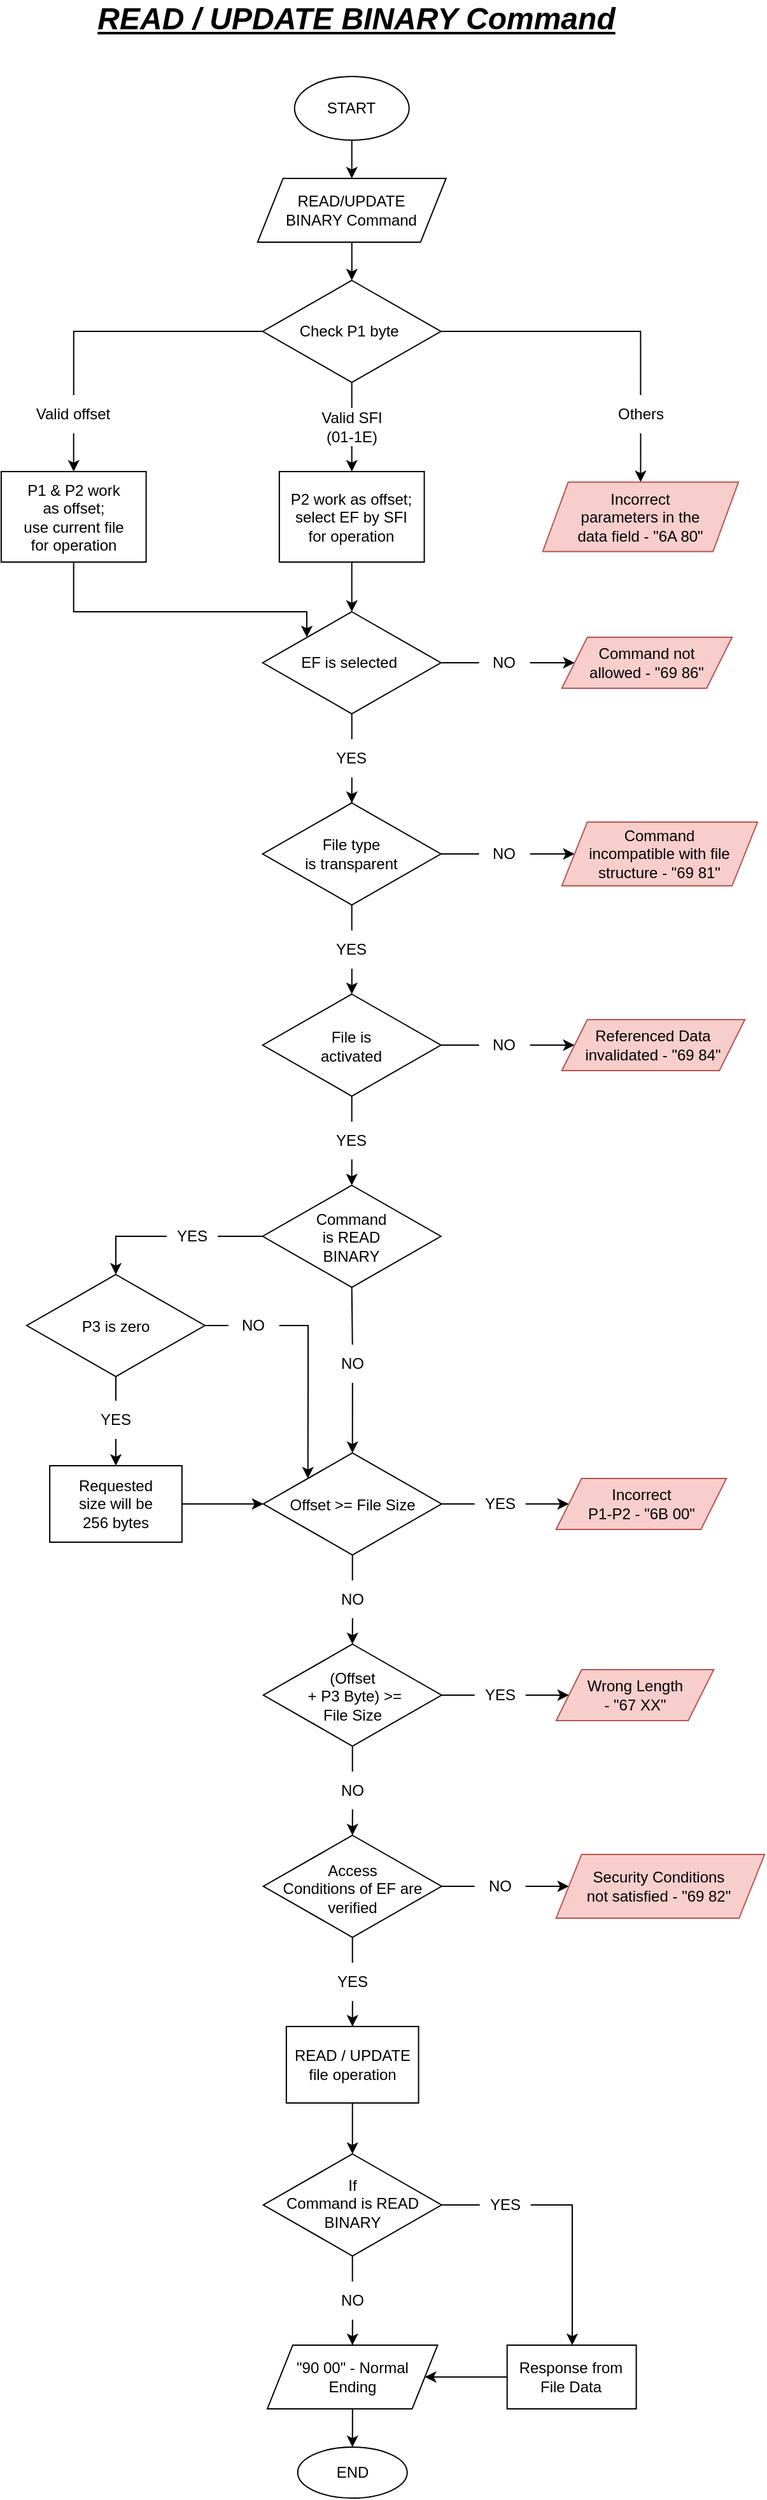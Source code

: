 <mxfile version="19.0.3" type="device"><diagram id="EamSicgLrbGo8cNZDnwo" name="Page-1"><mxGraphModel dx="1085" dy="691" grid="1" gridSize="10" guides="1" tooltips="1" connect="1" arrows="1" fold="1" page="1" pageScale="1" pageWidth="827" pageHeight="1169" math="0" shadow="0"><root><mxCell id="0"/><mxCell id="1" parent="0"/><mxCell id="-bHQG1ph7QMdeu_aV0ud-7" style="edgeStyle=orthogonalEdgeStyle;rounded=0;orthogonalLoop=1;jettySize=auto;html=1;entryX=0.5;entryY=0;entryDx=0;entryDy=0;exitX=0.5;exitY=1;exitDx=0;exitDy=0;" parent="1" source="-bHQG1ph7QMdeu_aV0ud-1" target="-bHQG1ph7QMdeu_aV0ud-2" edge="1"><mxGeometry relative="1" as="geometry"><Array as="points"><mxPoint x="405" y="150"/><mxPoint x="405" y="180"/></Array></mxGeometry></mxCell><mxCell id="-bHQG1ph7QMdeu_aV0ud-1" value="START" style="ellipse;whiteSpace=wrap;html=1;" parent="1" vertex="1"><mxGeometry x="360.36" y="100" width="90" height="50" as="geometry"/></mxCell><mxCell id="-bHQG1ph7QMdeu_aV0ud-8" style="edgeStyle=orthogonalEdgeStyle;rounded=0;orthogonalLoop=1;jettySize=auto;html=1;entryX=0.5;entryY=0;entryDx=0;entryDy=0;exitX=0.5;exitY=1;exitDx=0;exitDy=0;" parent="1" source="-bHQG1ph7QMdeu_aV0ud-2" target="-bHQG1ph7QMdeu_aV0ud-3" edge="1"><mxGeometry relative="1" as="geometry"><Array as="points"><mxPoint x="405" y="250"/><mxPoint x="405" y="250"/></Array></mxGeometry></mxCell><mxCell id="-bHQG1ph7QMdeu_aV0ud-2" value="READ/UPDATE&lt;br&gt;BINARY Command" style="shape=parallelogram;perimeter=parallelogramPerimeter;whiteSpace=wrap;html=1;fixedSize=1;" parent="1" vertex="1"><mxGeometry x="331.36" y="180" width="148" height="50" as="geometry"/></mxCell><mxCell id="-bHQG1ph7QMdeu_aV0ud-10" style="edgeStyle=orthogonalEdgeStyle;rounded=0;orthogonalLoop=1;jettySize=auto;html=1;entryX=0.5;entryY=0;entryDx=0;entryDy=0;startArrow=none;" parent="1" source="-bHQG1ph7QMdeu_aV0ud-6" target="-bHQG1ph7QMdeu_aV0ud-4" edge="1"><mxGeometry relative="1" as="geometry"/></mxCell><mxCell id="-bHQG1ph7QMdeu_aV0ud-11" style="edgeStyle=orthogonalEdgeStyle;rounded=0;orthogonalLoop=1;jettySize=auto;html=1;exitX=0.5;exitY=1;exitDx=0;exitDy=0;entryX=0.5;entryY=0;entryDx=0;entryDy=0;startArrow=none;" parent="1" source="-bHQG1ph7QMdeu_aV0ud-13" target="-bHQG1ph7QMdeu_aV0ud-9" edge="1"><mxGeometry relative="1" as="geometry"><Array as="points"/></mxGeometry></mxCell><mxCell id="-bHQG1ph7QMdeu_aV0ud-15" style="edgeStyle=orthogonalEdgeStyle;rounded=0;orthogonalLoop=1;jettySize=auto;html=1;entryX=0.5;entryY=0;entryDx=0;entryDy=0;startArrow=none;" parent="1" source="-bHQG1ph7QMdeu_aV0ud-16" target="-bHQG1ph7QMdeu_aV0ud-5" edge="1"><mxGeometry relative="1" as="geometry"/></mxCell><mxCell id="-bHQG1ph7QMdeu_aV0ud-3" value="Check P1 byte&amp;nbsp;" style="rhombus;whiteSpace=wrap;html=1;spacingBottom=0;" parent="1" vertex="1"><mxGeometry x="335.36" y="260" width="140" height="80" as="geometry"/></mxCell><mxCell id="-bHQG1ph7QMdeu_aV0ud-27" style="edgeStyle=orthogonalEdgeStyle;rounded=0;orthogonalLoop=1;jettySize=auto;html=1;entryX=0;entryY=0;entryDx=0;entryDy=0;" parent="1" source="-bHQG1ph7QMdeu_aV0ud-4" target="-bHQG1ph7QMdeu_aV0ud-19" edge="1"><mxGeometry relative="1" as="geometry"><Array as="points"><mxPoint x="187" y="520"/><mxPoint x="370" y="520"/><mxPoint x="370" y="540"/></Array></mxGeometry></mxCell><mxCell id="-bHQG1ph7QMdeu_aV0ud-4" value="P1 &amp;amp; P2 work&lt;br&gt;as offset;&lt;br&gt;use current file&lt;br&gt;for operation" style="rectangle;whiteSpace=wrap;html=1;spacingBottom=0;" parent="1" vertex="1"><mxGeometry x="129.94" y="410" width="113.86" height="71" as="geometry"/></mxCell><mxCell id="-bHQG1ph7QMdeu_aV0ud-5" value="Incorrect&lt;br&gt;parameters in the&lt;br&gt;data field&lt;span style=&quot;text-align: left;&quot;&gt;&amp;nbsp;-&amp;nbsp;&lt;/span&gt;&lt;span style=&quot;text-align: left;&quot;&gt;&quot;6A 80&quot;&lt;/span&gt;&lt;span style=&quot;text-align: left;&quot;&gt;&lt;br&gt;&lt;/span&gt;" style="shape=parallelogram;perimeter=parallelogramPerimeter;whiteSpace=wrap;html=1;fixedSize=1;spacing=7;fontFamily=Helvetica;fontSize=12;labelBackgroundColor=none;align=center;spacingLeft=0;fillColor=#f8cecc;strokeColor=#b85450;" parent="1" vertex="1"><mxGeometry x="555.34" y="418.25" width="153.75" height="54.5" as="geometry"/></mxCell><mxCell id="-bHQG1ph7QMdeu_aV0ud-26" style="edgeStyle=orthogonalEdgeStyle;rounded=0;orthogonalLoop=1;jettySize=auto;html=1;entryX=0.5;entryY=0;entryDx=0;entryDy=0;" parent="1" source="-bHQG1ph7QMdeu_aV0ud-9" target="-bHQG1ph7QMdeu_aV0ud-19" edge="1"><mxGeometry relative="1" as="geometry"/></mxCell><mxCell id="-bHQG1ph7QMdeu_aV0ud-9" value="P2 work as offset;&lt;br&gt;select EF by SFI&lt;br&gt;for operation" style="rectangle;whiteSpace=wrap;html=1;spacingBottom=0;" parent="1" vertex="1"><mxGeometry x="348.42" y="410" width="113.86" height="71" as="geometry"/></mxCell><mxCell id="-bHQG1ph7QMdeu_aV0ud-6" value="Valid offset" style="text;html=1;strokeColor=none;fillColor=none;align=center;verticalAlign=middle;whiteSpace=wrap;rounded=0;" parent="1" vertex="1"><mxGeometry x="155.34" y="350" width="63.07" height="30" as="geometry"/></mxCell><mxCell id="-bHQG1ph7QMdeu_aV0ud-12" value="" style="edgeStyle=orthogonalEdgeStyle;rounded=0;orthogonalLoop=1;jettySize=auto;html=1;entryX=0.5;entryY=0;entryDx=0;entryDy=0;endArrow=none;" parent="1" source="-bHQG1ph7QMdeu_aV0ud-3" target="-bHQG1ph7QMdeu_aV0ud-6" edge="1"><mxGeometry relative="1" as="geometry"><mxPoint x="339.4" y="310.034" as="sourcePoint"/><mxPoint x="222.27" y="420" as="targetPoint"/></mxGeometry></mxCell><mxCell id="-bHQG1ph7QMdeu_aV0ud-13" value="Valid SFI&lt;br&gt;(01-1E)" style="text;html=1;strokeColor=none;fillColor=none;align=center;verticalAlign=middle;whiteSpace=wrap;rounded=0;" parent="1" vertex="1"><mxGeometry x="373.82" y="360" width="63.07" height="30" as="geometry"/></mxCell><mxCell id="-bHQG1ph7QMdeu_aV0ud-14" value="" style="edgeStyle=orthogonalEdgeStyle;rounded=0;orthogonalLoop=1;jettySize=auto;html=1;exitX=0.5;exitY=1;exitDx=0;exitDy=0;entryX=0.5;entryY=0;entryDx=0;entryDy=0;endArrow=none;" parent="1" source="-bHQG1ph7QMdeu_aV0ud-3" target="-bHQG1ph7QMdeu_aV0ud-13" edge="1"><mxGeometry relative="1" as="geometry"><mxPoint x="409.34" y="350" as="sourcePoint"/><mxPoint x="409.27" y="420" as="targetPoint"/><Array as="points"/></mxGeometry></mxCell><mxCell id="-bHQG1ph7QMdeu_aV0ud-16" value="Others" style="text;html=1;strokeColor=none;fillColor=none;align=center;verticalAlign=middle;whiteSpace=wrap;rounded=0;" parent="1" vertex="1"><mxGeometry x="600.68" y="350" width="63.07" height="30" as="geometry"/></mxCell><mxCell id="-bHQG1ph7QMdeu_aV0ud-17" value="" style="edgeStyle=orthogonalEdgeStyle;rounded=0;orthogonalLoop=1;jettySize=auto;html=1;entryX=0.5;entryY=0;entryDx=0;entryDy=0;endArrow=none;" parent="1" source="-bHQG1ph7QMdeu_aV0ud-3" target="-bHQG1ph7QMdeu_aV0ud-16" edge="1"><mxGeometry relative="1" as="geometry"><mxPoint x="479.34" y="310" as="sourcePoint"/><mxPoint x="602.215" y="435.5" as="targetPoint"/></mxGeometry></mxCell><mxCell id="-bHQG1ph7QMdeu_aV0ud-18" style="edgeStyle=orthogonalEdgeStyle;rounded=0;orthogonalLoop=1;jettySize=auto;html=1;startArrow=none;exitX=1;exitY=0.5;exitDx=0;exitDy=0;entryX=0;entryY=0.5;entryDx=0;entryDy=0;" parent="1" source="-bHQG1ph7QMdeu_aV0ud-24" target="-bHQG1ph7QMdeu_aV0ud-20" edge="1"><mxGeometry relative="1" as="geometry"><Array as="points"/><mxPoint x="565.34" y="560" as="targetPoint"/></mxGeometry></mxCell><mxCell id="-bHQG1ph7QMdeu_aV0ud-19" value="EF is selected&amp;nbsp;" style="rhombus;whiteSpace=wrap;html=1;spacingBottom=0;" parent="1" vertex="1"><mxGeometry x="335.35" y="520" width="140" height="80" as="geometry"/></mxCell><mxCell id="-bHQG1ph7QMdeu_aV0ud-20" value="&lt;span style=&quot;text-align: left;&quot;&gt;Command not&lt;br&gt;allowed -&amp;nbsp;&lt;/span&gt;&lt;span style=&quot;text-align: left;&quot;&gt;&quot;69 86&quot;&lt;/span&gt;&lt;span style=&quot;text-align: left;&quot;&gt;&lt;br&gt;&lt;/span&gt;" style="shape=parallelogram;perimeter=parallelogramPerimeter;whiteSpace=wrap;html=1;fixedSize=1;spacing=7;fontFamily=Helvetica;fontSize=12;labelBackgroundColor=none;align=center;spacingLeft=0;fillColor=#f8cecc;strokeColor=#b85450;" parent="1" vertex="1"><mxGeometry x="570.34" y="540" width="133.75" height="40" as="geometry"/></mxCell><mxCell id="-bHQG1ph7QMdeu_aV0ud-21" style="edgeStyle=orthogonalEdgeStyle;rounded=0;orthogonalLoop=1;jettySize=auto;html=1;entryX=0.5;entryY=0;entryDx=0;entryDy=0;" parent="1" source="-bHQG1ph7QMdeu_aV0ud-22" target="-bHQG1ph7QMdeu_aV0ud-28" edge="1"><mxGeometry relative="1" as="geometry"><mxPoint x="409.34" y="670" as="targetPoint"/></mxGeometry></mxCell><mxCell id="-bHQG1ph7QMdeu_aV0ud-22" value="YES" style="text;html=1;strokeColor=none;fillColor=none;align=center;verticalAlign=middle;whiteSpace=wrap;rounded=0;" parent="1" vertex="1"><mxGeometry x="385.35" y="620" width="40" height="30" as="geometry"/></mxCell><mxCell id="-bHQG1ph7QMdeu_aV0ud-23" value="" style="edgeStyle=orthogonalEdgeStyle;rounded=0;orthogonalLoop=1;jettySize=auto;html=1;entryX=0.5;entryY=0;entryDx=0;entryDy=0;endArrow=none;exitX=0.5;exitY=1;exitDx=0;exitDy=0;" parent="1" source="-bHQG1ph7QMdeu_aV0ud-19" target="-bHQG1ph7QMdeu_aV0ud-22" edge="1"><mxGeometry relative="1" as="geometry"><mxPoint x="409.34" y="600.0" as="sourcePoint"/><mxPoint x="409.34" y="690" as="targetPoint"/><Array as="points"><mxPoint x="405" y="610"/><mxPoint x="405" y="610"/></Array></mxGeometry></mxCell><mxCell id="-bHQG1ph7QMdeu_aV0ud-24" value="NO" style="text;html=1;strokeColor=none;fillColor=none;align=center;verticalAlign=middle;whiteSpace=wrap;rounded=0;" parent="1" vertex="1"><mxGeometry x="505.34" y="545" width="40" height="30" as="geometry"/></mxCell><mxCell id="-bHQG1ph7QMdeu_aV0ud-25" value="" style="edgeStyle=orthogonalEdgeStyle;rounded=0;orthogonalLoop=1;jettySize=auto;html=1;entryX=0;entryY=0.5;entryDx=0;entryDy=0;endArrow=none;exitX=1;exitY=0.5;exitDx=0;exitDy=0;" parent="1" source="-bHQG1ph7QMdeu_aV0ud-19" target="-bHQG1ph7QMdeu_aV0ud-24" edge="1"><mxGeometry relative="1" as="geometry"><mxPoint x="339.34" y="560.0" as="sourcePoint"/><mxPoint x="233.17" y="560.0" as="targetPoint"/><Array as="points"/></mxGeometry></mxCell><mxCell id="-bHQG1ph7QMdeu_aV0ud-28" value="File type&lt;br&gt;is transparent" style="rhombus;whiteSpace=wrap;html=1;spacingBottom=0;" parent="1" vertex="1"><mxGeometry x="335.35" y="670" width="140" height="80" as="geometry"/></mxCell><mxCell id="-bHQG1ph7QMdeu_aV0ud-29" style="edgeStyle=orthogonalEdgeStyle;rounded=0;orthogonalLoop=1;jettySize=auto;html=1;entryX=0;entryY=0.5;entryDx=0;entryDy=0;startArrow=none;exitX=1;exitY=0.5;exitDx=0;exitDy=0;" parent="1" source="-bHQG1ph7QMdeu_aV0ud-31" target="-bHQG1ph7QMdeu_aV0ud-30" edge="1"><mxGeometry relative="1" as="geometry"><Array as="points"><mxPoint x="565.34" y="710"/><mxPoint x="565.34" y="710"/></Array></mxGeometry></mxCell><mxCell id="-bHQG1ph7QMdeu_aV0ud-30" value="&lt;span style=&quot;text-align: left;&quot;&gt;Command&lt;br&gt;incompatible with file structure - &quot;69 81&quot;&lt;br&gt;&lt;/span&gt;" style="shape=parallelogram;perimeter=parallelogramPerimeter;whiteSpace=wrap;html=1;fixedSize=1;spacing=7;fontFamily=Helvetica;fontSize=12;labelBackgroundColor=none;align=center;spacingLeft=0;fillColor=#f8cecc;strokeColor=#b85450;" parent="1" vertex="1"><mxGeometry x="570.34" y="685" width="153.75" height="50" as="geometry"/></mxCell><mxCell id="-bHQG1ph7QMdeu_aV0ud-31" value="NO" style="text;html=1;strokeColor=none;fillColor=none;align=center;verticalAlign=middle;whiteSpace=wrap;rounded=0;" parent="1" vertex="1"><mxGeometry x="505.34" y="695" width="40" height="30" as="geometry"/></mxCell><mxCell id="-bHQG1ph7QMdeu_aV0ud-32" value="" style="edgeStyle=orthogonalEdgeStyle;rounded=0;orthogonalLoop=1;jettySize=auto;html=1;entryX=0;entryY=0.5;entryDx=0;entryDy=0;endArrow=none;exitX=1;exitY=0.5;exitDx=0;exitDy=0;" parent="1" source="-bHQG1ph7QMdeu_aV0ud-28" target="-bHQG1ph7QMdeu_aV0ud-31" edge="1"><mxGeometry relative="1" as="geometry"><mxPoint x="336.34" y="710" as="sourcePoint"/><mxPoint x="230.17" y="710.0" as="targetPoint"/><Array as="points"/></mxGeometry></mxCell><mxCell id="-bHQG1ph7QMdeu_aV0ud-33" style="edgeStyle=orthogonalEdgeStyle;rounded=0;orthogonalLoop=1;jettySize=auto;html=1;entryX=0.5;entryY=0;entryDx=0;entryDy=0;startArrow=none;" parent="1" source="-bHQG1ph7QMdeu_aV0ud-34" target="-bHQG1ph7QMdeu_aV0ud-36" edge="1"><mxGeometry relative="1" as="geometry"><mxPoint x="409.34" y="820" as="targetPoint"/><Array as="points"><mxPoint x="405" y="810"/><mxPoint x="405" y="810"/></Array></mxGeometry></mxCell><mxCell id="-bHQG1ph7QMdeu_aV0ud-34" value="YES" style="text;html=1;strokeColor=none;fillColor=none;align=center;verticalAlign=middle;whiteSpace=wrap;rounded=0;" parent="1" vertex="1"><mxGeometry x="385.35" y="770" width="40" height="30" as="geometry"/></mxCell><mxCell id="-bHQG1ph7QMdeu_aV0ud-35" value="" style="edgeStyle=orthogonalEdgeStyle;rounded=0;orthogonalLoop=1;jettySize=auto;html=1;entryX=0.5;entryY=0;entryDx=0;entryDy=0;endArrow=none;exitX=0.5;exitY=1;exitDx=0;exitDy=0;" parent="1" source="-bHQG1ph7QMdeu_aV0ud-28" target="-bHQG1ph7QMdeu_aV0ud-34" edge="1"><mxGeometry relative="1" as="geometry"><mxPoint x="409.34" y="830.0" as="targetPoint"/><mxPoint x="409.34" y="750" as="sourcePoint"/></mxGeometry></mxCell><mxCell id="-bHQG1ph7QMdeu_aV0ud-36" value="File is&lt;br&gt;activated" style="rhombus;whiteSpace=wrap;html=1;spacingBottom=-1;" parent="1" vertex="1"><mxGeometry x="335.35" y="820" width="140" height="80" as="geometry"/></mxCell><mxCell id="-bHQG1ph7QMdeu_aV0ud-37" style="edgeStyle=orthogonalEdgeStyle;rounded=0;orthogonalLoop=1;jettySize=auto;html=1;entryX=0;entryY=0.5;entryDx=0;entryDy=0;startArrow=none;exitX=1;exitY=0.5;exitDx=0;exitDy=0;" parent="1" source="-bHQG1ph7QMdeu_aV0ud-39" target="-bHQG1ph7QMdeu_aV0ud-38" edge="1"><mxGeometry relative="1" as="geometry"><Array as="points"><mxPoint x="565.34" y="860"/><mxPoint x="565.34" y="860"/></Array></mxGeometry></mxCell><mxCell id="-bHQG1ph7QMdeu_aV0ud-38" value="&lt;span style=&quot;text-align: left;&quot;&gt;Referenced Data invalidated - &quot;69 84&quot;&lt;br&gt;&lt;/span&gt;" style="shape=parallelogram;perimeter=parallelogramPerimeter;whiteSpace=wrap;html=1;fixedSize=1;spacing=7;fontFamily=Helvetica;fontSize=12;labelBackgroundColor=none;align=center;spacingLeft=0;fillColor=#f8cecc;strokeColor=#b85450;" parent="1" vertex="1"><mxGeometry x="570.34" y="840" width="143.75" height="40" as="geometry"/></mxCell><mxCell id="-bHQG1ph7QMdeu_aV0ud-39" value="NO" style="text;html=1;strokeColor=none;fillColor=none;align=center;verticalAlign=middle;whiteSpace=wrap;rounded=0;" parent="1" vertex="1"><mxGeometry x="505.34" y="845" width="40" height="30" as="geometry"/></mxCell><mxCell id="-bHQG1ph7QMdeu_aV0ud-40" value="" style="edgeStyle=orthogonalEdgeStyle;rounded=0;orthogonalLoop=1;jettySize=auto;html=1;entryX=0;entryY=0.5;entryDx=0;entryDy=0;endArrow=none;exitX=1;exitY=0.5;exitDx=0;exitDy=0;" parent="1" source="-bHQG1ph7QMdeu_aV0ud-36" target="-bHQG1ph7QMdeu_aV0ud-39" edge="1"><mxGeometry relative="1" as="geometry"><mxPoint x="325.34" y="920" as="sourcePoint"/><mxPoint x="230.17" y="860.0" as="targetPoint"/><Array as="points"/></mxGeometry></mxCell><mxCell id="-bHQG1ph7QMdeu_aV0ud-41" value="YES" style="text;html=1;strokeColor=none;fillColor=none;align=center;verticalAlign=middle;whiteSpace=wrap;rounded=0;" parent="1" vertex="1"><mxGeometry x="385.34" y="920" width="40" height="30" as="geometry"/></mxCell><mxCell id="-bHQG1ph7QMdeu_aV0ud-42" value="" style="edgeStyle=orthogonalEdgeStyle;rounded=0;orthogonalLoop=1;jettySize=auto;html=1;entryX=0.5;entryY=0;entryDx=0;entryDy=0;endArrow=none;exitX=0.5;exitY=1;exitDx=0;exitDy=0;" parent="1" target="-bHQG1ph7QMdeu_aV0ud-41" edge="1" source="-bHQG1ph7QMdeu_aV0ud-36"><mxGeometry relative="1" as="geometry"><mxPoint x="409.34" y="980.0" as="targetPoint"/><mxPoint x="409.34" y="900" as="sourcePoint"/></mxGeometry></mxCell><mxCell id="-bHQG1ph7QMdeu_aV0ud-43" style="edgeStyle=orthogonalEdgeStyle;rounded=0;orthogonalLoop=1;jettySize=auto;html=1;entryX=0.5;entryY=0;entryDx=0;entryDy=0;startArrow=none;exitX=0.501;exitY=0.989;exitDx=0;exitDy=0;exitPerimeter=0;" parent="1" source="-bHQG1ph7QMdeu_aV0ud-41" target="-bHQG1ph7QMdeu_aV0ud-45" edge="1"><mxGeometry relative="1" as="geometry"><mxPoint x="409.34" y="970" as="targetPoint"/><mxPoint x="409.232" y="950" as="sourcePoint"/><Array as="points"/></mxGeometry></mxCell><mxCell id="4KUPFbPcYG4RQ4HDavIb-6" style="edgeStyle=orthogonalEdgeStyle;rounded=0;orthogonalLoop=1;jettySize=auto;html=1;entryX=0.5;entryY=0;entryDx=0;entryDy=0;startArrow=none;" edge="1" parent="1" source="4KUPFbPcYG4RQ4HDavIb-7" target="-bHQG1ph7QMdeu_aV0ud-57"><mxGeometry relative="1" as="geometry"><Array as="points"><mxPoint x="405" y="1130"/><mxPoint x="406" y="1130"/></Array></mxGeometry></mxCell><mxCell id="4KUPFbPcYG4RQ4HDavIb-10" style="edgeStyle=orthogonalEdgeStyle;rounded=0;orthogonalLoop=1;jettySize=auto;html=1;entryX=0.5;entryY=0;entryDx=0;entryDy=0;startArrow=none;" edge="1" parent="1" source="4KUPFbPcYG4RQ4HDavIb-11" target="4KUPFbPcYG4RQ4HDavIb-9"><mxGeometry relative="1" as="geometry"><Array as="points"><mxPoint x="220" y="1010"/></Array></mxGeometry></mxCell><mxCell id="-bHQG1ph7QMdeu_aV0ud-45" value="Command&lt;br&gt;is READ&lt;br&gt;BINARY" style="rhombus;whiteSpace=wrap;html=1;spacingBottom=-1;" parent="1" vertex="1"><mxGeometry x="335.34" y="970" width="140" height="80" as="geometry"/></mxCell><mxCell id="-bHQG1ph7QMdeu_aV0ud-53" value="&lt;span style=&quot;text-align: left;&quot;&gt;Wrong Length&lt;br&gt;-&amp;nbsp;&lt;/span&gt;&lt;span style=&quot;text-align: left;&quot;&gt;&quot;67 XX&quot;&lt;/span&gt;&lt;span style=&quot;text-align: left;&quot;&gt;&lt;br&gt;&lt;/span&gt;" style="shape=parallelogram;perimeter=parallelogramPerimeter;whiteSpace=wrap;html=1;fixedSize=1;spacing=7;fontFamily=Helvetica;fontSize=12;labelBackgroundColor=none;align=center;spacingLeft=0;fillColor=#f8cecc;strokeColor=#b85450;" parent="1" vertex="1"><mxGeometry x="565.91" y="1350" width="123.75" height="40" as="geometry"/></mxCell><mxCell id="-bHQG1ph7QMdeu_aV0ud-57" value="Offset &amp;gt;= File Size" style="rhombus;whiteSpace=wrap;html=1;spacingBottom=-1;" parent="1" vertex="1"><mxGeometry x="335.86" y="1180" width="140" height="80" as="geometry"/></mxCell><mxCell id="-bHQG1ph7QMdeu_aV0ud-58" style="edgeStyle=orthogonalEdgeStyle;rounded=0;orthogonalLoop=1;jettySize=auto;html=1;entryX=0;entryY=0.5;entryDx=0;entryDy=0;startArrow=none;exitX=1;exitY=0.5;exitDx=0;exitDy=0;" parent="1" source="-bHQG1ph7QMdeu_aV0ud-60" target="-bHQG1ph7QMdeu_aV0ud-68" edge="1"><mxGeometry relative="1" as="geometry"><Array as="points"/><mxPoint x="571.86" y="1220" as="targetPoint"/></mxGeometry></mxCell><mxCell id="-bHQG1ph7QMdeu_aV0ud-60" value="YES" style="text;html=1;strokeColor=none;fillColor=none;align=center;verticalAlign=middle;whiteSpace=wrap;rounded=0;" parent="1" vertex="1"><mxGeometry x="501.86" y="1205" width="40" height="30" as="geometry"/></mxCell><mxCell id="-bHQG1ph7QMdeu_aV0ud-61" value="" style="edgeStyle=orthogonalEdgeStyle;rounded=0;orthogonalLoop=1;jettySize=auto;html=1;entryX=0;entryY=0.5;entryDx=0;entryDy=0;endArrow=none;exitX=1;exitY=0.5;exitDx=0;exitDy=0;" parent="1" source="-bHQG1ph7QMdeu_aV0ud-57" target="-bHQG1ph7QMdeu_aV0ud-60" edge="1"><mxGeometry relative="1" as="geometry"><mxPoint x="321.86" y="1280" as="sourcePoint"/><mxPoint x="226.69" y="1220" as="targetPoint"/><Array as="points"/></mxGeometry></mxCell><mxCell id="-bHQG1ph7QMdeu_aV0ud-62" value="NO" style="text;html=1;strokeColor=none;fillColor=none;align=center;verticalAlign=middle;whiteSpace=wrap;rounded=0;" parent="1" vertex="1"><mxGeometry x="385.86" y="1280" width="40" height="30" as="geometry"/></mxCell><mxCell id="-bHQG1ph7QMdeu_aV0ud-63" value="" style="edgeStyle=orthogonalEdgeStyle;rounded=0;orthogonalLoop=1;jettySize=auto;html=1;entryX=0.5;entryY=0;entryDx=0;entryDy=0;endArrow=none;exitX=0.5;exitY=1;exitDx=0;exitDy=0;" parent="1" target="-bHQG1ph7QMdeu_aV0ud-62" edge="1"><mxGeometry relative="1" as="geometry"><mxPoint x="405.86" y="1340.0" as="targetPoint"/><mxPoint x="405.86" y="1260" as="sourcePoint"/></mxGeometry></mxCell><mxCell id="-bHQG1ph7QMdeu_aV0ud-64" style="edgeStyle=orthogonalEdgeStyle;rounded=0;orthogonalLoop=1;jettySize=auto;html=1;entryX=0.5;entryY=0;entryDx=0;entryDy=0;startArrow=none;exitX=0.501;exitY=0.989;exitDx=0;exitDy=0;exitPerimeter=0;" parent="1" source="-bHQG1ph7QMdeu_aV0ud-62" target="-bHQG1ph7QMdeu_aV0ud-69" edge="1"><mxGeometry relative="1" as="geometry"><mxPoint x="405.86" y="1330" as="targetPoint"/><mxPoint x="405.752" y="1310" as="sourcePoint"/><Array as="points"/></mxGeometry></mxCell><mxCell id="-bHQG1ph7QMdeu_aV0ud-68" value="&lt;span style=&quot;text-align: left;&quot;&gt;Incorrect&lt;br&gt;P1-P2 -&amp;nbsp;&lt;/span&gt;&lt;span style=&quot;text-align: left;&quot;&gt;&quot;6B 00&quot;&lt;/span&gt;&lt;span style=&quot;text-align: left;&quot;&gt;&lt;br&gt;&lt;/span&gt;" style="shape=parallelogram;perimeter=parallelogramPerimeter;whiteSpace=wrap;html=1;fixedSize=1;spacing=7;fontFamily=Helvetica;fontSize=12;labelBackgroundColor=none;align=center;spacingLeft=0;fillColor=#f8cecc;strokeColor=#b85450;" parent="1" vertex="1"><mxGeometry x="565.86" y="1200" width="133.75" height="40" as="geometry"/></mxCell><mxCell id="-bHQG1ph7QMdeu_aV0ud-69" value="(Offset&lt;br&gt;&amp;nbsp;+ P3 Byte) &amp;gt;=&lt;br&gt;File Size" style="rhombus;whiteSpace=wrap;html=1;spacingBottom=-1;" parent="1" vertex="1"><mxGeometry x="335.86" y="1330" width="140" height="80" as="geometry"/></mxCell><mxCell id="-bHQG1ph7QMdeu_aV0ud-70" style="edgeStyle=orthogonalEdgeStyle;rounded=0;orthogonalLoop=1;jettySize=auto;html=1;entryX=0;entryY=0.5;entryDx=0;entryDy=0;startArrow=none;exitX=1;exitY=0.5;exitDx=0;exitDy=0;" parent="1" source="-bHQG1ph7QMdeu_aV0ud-71" target="-bHQG1ph7QMdeu_aV0ud-53" edge="1"><mxGeometry relative="1" as="geometry"><Array as="points"/><mxPoint x="575.86" y="1370" as="targetPoint"/></mxGeometry></mxCell><mxCell id="-bHQG1ph7QMdeu_aV0ud-71" value="YES" style="text;html=1;strokeColor=none;fillColor=none;align=center;verticalAlign=middle;whiteSpace=wrap;rounded=0;" parent="1" vertex="1"><mxGeometry x="501.86" y="1355" width="40" height="30" as="geometry"/></mxCell><mxCell id="-bHQG1ph7QMdeu_aV0ud-72" value="" style="edgeStyle=orthogonalEdgeStyle;rounded=0;orthogonalLoop=1;jettySize=auto;html=1;entryX=0;entryY=0.5;entryDx=0;entryDy=0;endArrow=none;exitX=1;exitY=0.5;exitDx=0;exitDy=0;" parent="1" source="-bHQG1ph7QMdeu_aV0ud-69" target="-bHQG1ph7QMdeu_aV0ud-71" edge="1"><mxGeometry relative="1" as="geometry"><mxPoint x="321.86" y="1430" as="sourcePoint"/><mxPoint x="226.69" y="1370" as="targetPoint"/><Array as="points"/></mxGeometry></mxCell><mxCell id="-bHQG1ph7QMdeu_aV0ud-73" value="NO" style="text;html=1;strokeColor=none;fillColor=none;align=center;verticalAlign=middle;whiteSpace=wrap;rounded=0;" parent="1" vertex="1"><mxGeometry x="385.86" y="1430" width="40" height="30" as="geometry"/></mxCell><mxCell id="-bHQG1ph7QMdeu_aV0ud-74" value="" style="edgeStyle=orthogonalEdgeStyle;rounded=0;orthogonalLoop=1;jettySize=auto;html=1;entryX=0.5;entryY=0;entryDx=0;entryDy=0;endArrow=none;exitX=0.5;exitY=1;exitDx=0;exitDy=0;" parent="1" target="-bHQG1ph7QMdeu_aV0ud-73" edge="1"><mxGeometry relative="1" as="geometry"><mxPoint x="405.86" y="1490.0" as="targetPoint"/><mxPoint x="405.86" y="1410" as="sourcePoint"/></mxGeometry></mxCell><mxCell id="-bHQG1ph7QMdeu_aV0ud-75" style="edgeStyle=orthogonalEdgeStyle;rounded=0;orthogonalLoop=1;jettySize=auto;html=1;entryX=0.5;entryY=0;entryDx=0;entryDy=0;startArrow=none;exitX=0.501;exitY=0.989;exitDx=0;exitDy=0;exitPerimeter=0;" parent="1" source="-bHQG1ph7QMdeu_aV0ud-73" target="-bHQG1ph7QMdeu_aV0ud-77" edge="1"><mxGeometry relative="1" as="geometry"><mxPoint x="405.86" y="1480" as="targetPoint"/><mxPoint x="405.752" y="1460" as="sourcePoint"/><Array as="points"/></mxGeometry></mxCell><mxCell id="-bHQG1ph7QMdeu_aV0ud-77" value="Access&lt;br&gt;Conditions of EF are verified" style="rhombus;whiteSpace=wrap;html=1;spacingBottom=-4;" parent="1" vertex="1"><mxGeometry x="335.86" y="1480" width="140" height="80" as="geometry"/></mxCell><mxCell id="-bHQG1ph7QMdeu_aV0ud-78" style="edgeStyle=orthogonalEdgeStyle;rounded=0;orthogonalLoop=1;jettySize=auto;html=1;startArrow=none;exitX=1;exitY=0.5;exitDx=0;exitDy=0;entryX=0;entryY=0.5;entryDx=0;entryDy=0;" parent="1" source="-bHQG1ph7QMdeu_aV0ud-80" target="-bHQG1ph7QMdeu_aV0ud-79" edge="1"><mxGeometry relative="1" as="geometry"><Array as="points"><mxPoint x="565.86" y="1520"/><mxPoint x="565.86" y="1520"/></Array></mxGeometry></mxCell><mxCell id="-bHQG1ph7QMdeu_aV0ud-79" value="&lt;span style=&quot;text-align: left;&quot;&gt;Security Conditions&lt;br&gt;not satisfied -&amp;nbsp;&lt;/span&gt;&lt;span style=&quot;text-align: left;&quot;&gt;&quot;69 82&quot;&lt;/span&gt;&lt;span style=&quot;text-align: left;&quot;&gt;&lt;br&gt;&lt;/span&gt;" style="shape=parallelogram;perimeter=parallelogramPerimeter;whiteSpace=wrap;html=1;fixedSize=1;spacing=7;fontFamily=Helvetica;fontSize=12;labelBackgroundColor=none;align=center;spacingLeft=0;fillColor=#f8cecc;strokeColor=#b85450;spacingRight=3;" parent="1" vertex="1"><mxGeometry x="565.86" y="1495" width="163.75" height="50" as="geometry"/></mxCell><mxCell id="-bHQG1ph7QMdeu_aV0ud-80" value="NO" style="text;html=1;strokeColor=none;fillColor=none;align=center;verticalAlign=middle;whiteSpace=wrap;rounded=0;" parent="1" vertex="1"><mxGeometry x="501.86" y="1505" width="40" height="30" as="geometry"/></mxCell><mxCell id="-bHQG1ph7QMdeu_aV0ud-81" value="" style="edgeStyle=orthogonalEdgeStyle;rounded=0;orthogonalLoop=1;jettySize=auto;html=1;entryX=0;entryY=0.5;entryDx=0;entryDy=0;endArrow=none;exitX=1;exitY=0.5;exitDx=0;exitDy=0;" parent="1" source="-bHQG1ph7QMdeu_aV0ud-77" target="-bHQG1ph7QMdeu_aV0ud-80" edge="1"><mxGeometry relative="1" as="geometry"><mxPoint x="335.86" y="1520" as="sourcePoint"/><mxPoint x="226.69" y="1520" as="targetPoint"/><Array as="points"/></mxGeometry></mxCell><mxCell id="-bHQG1ph7QMdeu_aV0ud-82" style="edgeStyle=orthogonalEdgeStyle;rounded=0;orthogonalLoop=1;jettySize=auto;html=1;entryX=0.5;entryY=0;entryDx=0;entryDy=0;startArrow=none;" parent="1" source="-bHQG1ph7QMdeu_aV0ud-83" target="-bHQG1ph7QMdeu_aV0ud-85" edge="1"><mxGeometry relative="1" as="geometry"><mxPoint x="405.86" y="1630" as="targetPoint"/></mxGeometry></mxCell><mxCell id="-bHQG1ph7QMdeu_aV0ud-83" value="YES" style="text;html=1;strokeColor=none;fillColor=none;align=center;verticalAlign=middle;whiteSpace=wrap;rounded=0;" parent="1" vertex="1"><mxGeometry x="385.86" y="1580.04" width="40" height="30" as="geometry"/></mxCell><mxCell id="-bHQG1ph7QMdeu_aV0ud-84" value="" style="edgeStyle=orthogonalEdgeStyle;rounded=0;orthogonalLoop=1;jettySize=auto;html=1;entryX=0.5;entryY=0;entryDx=0;entryDy=0;endArrow=none;exitX=0.5;exitY=1;exitDx=0;exitDy=0;" parent="1" source="-bHQG1ph7QMdeu_aV0ud-77" target="-bHQG1ph7QMdeu_aV0ud-83" edge="1"><mxGeometry relative="1" as="geometry"><mxPoint x="405.931" y="1559.997" as="sourcePoint"/><mxPoint x="405.86" y="1640.04" as="targetPoint"/></mxGeometry></mxCell><mxCell id="-bHQG1ph7QMdeu_aV0ud-85" value="READ / UPDATE file operation" style="rectangle;whiteSpace=wrap;html=1;spacingBottom=0;" parent="1" vertex="1"><mxGeometry x="353.93" y="1630" width="103.86" height="60" as="geometry"/></mxCell><mxCell id="-bHQG1ph7QMdeu_aV0ud-86" style="edgeStyle=orthogonalEdgeStyle;rounded=0;orthogonalLoop=1;jettySize=auto;html=1;entryX=0.5;entryY=0;entryDx=0;entryDy=0;startArrow=none;" parent="1" source="-bHQG1ph7QMdeu_aV0ud-91" target="-bHQG1ph7QMdeu_aV0ud-89" edge="1"><mxGeometry relative="1" as="geometry"><Array as="points"><mxPoint x="578.52" y="1770"/><mxPoint x="578.52" y="1880"/></Array></mxGeometry></mxCell><mxCell id="-bHQG1ph7QMdeu_aV0ud-87" style="edgeStyle=orthogonalEdgeStyle;rounded=0;orthogonalLoop=1;jettySize=auto;html=1;entryX=0.5;entryY=0;entryDx=0;entryDy=0;exitX=0.5;exitY=1;exitDx=0;exitDy=0;" parent="1" source="-bHQG1ph7QMdeu_aV0ud-85" target="-bHQG1ph7QMdeu_aV0ud-90" edge="1"><mxGeometry relative="1" as="geometry"><mxPoint x="405.96" y="1690" as="sourcePoint"/></mxGeometry></mxCell><mxCell id="4KUPFbPcYG4RQ4HDavIb-5" style="edgeStyle=orthogonalEdgeStyle;rounded=0;orthogonalLoop=1;jettySize=auto;html=1;entryX=1;entryY=0.5;entryDx=0;entryDy=0;" edge="1" parent="1" source="-bHQG1ph7QMdeu_aV0ud-89" target="-bHQG1ph7QMdeu_aV0ud-94"><mxGeometry relative="1" as="geometry"/></mxCell><mxCell id="-bHQG1ph7QMdeu_aV0ud-89" value="Response from File Data" style="rectangle;whiteSpace=wrap;html=1;spacingBottom=0;" parent="1" vertex="1"><mxGeometry x="527.37" y="1880" width="101.43" height="50" as="geometry"/></mxCell><mxCell id="-bHQG1ph7QMdeu_aV0ud-90" value="If&lt;br&gt;Command is READ&lt;br&gt;BINARY" style="rhombus;whiteSpace=wrap;html=1;spacingBottom=3;" parent="1" vertex="1"><mxGeometry x="335.86" y="1730" width="140" height="80" as="geometry"/></mxCell><mxCell id="-bHQG1ph7QMdeu_aV0ud-91" value="YES" style="text;html=1;strokeColor=none;fillColor=none;align=center;verticalAlign=middle;whiteSpace=wrap;rounded=0;" parent="1" vertex="1"><mxGeometry x="505.86" y="1755" width="40" height="30" as="geometry"/></mxCell><mxCell id="-bHQG1ph7QMdeu_aV0ud-92" value="" style="edgeStyle=orthogonalEdgeStyle;rounded=0;orthogonalLoop=1;jettySize=auto;html=1;entryX=0;entryY=0.5;entryDx=0;entryDy=0;startArrow=none;endArrow=none;exitX=1;exitY=0.5;exitDx=0;exitDy=0;" parent="1" source="-bHQG1ph7QMdeu_aV0ud-90" target="-bHQG1ph7QMdeu_aV0ud-91" edge="1"><mxGeometry relative="1" as="geometry"><mxPoint x="405.86" y="1810" as="sourcePoint"/><mxPoint x="405.86" y="1860" as="targetPoint"/><Array as="points"><mxPoint x="490.52" y="1770"/><mxPoint x="490.52" y="1770"/></Array></mxGeometry></mxCell><mxCell id="4KUPFbPcYG4RQ4HDavIb-4" style="edgeStyle=orthogonalEdgeStyle;rounded=0;orthogonalLoop=1;jettySize=auto;html=1;entryX=0.5;entryY=0;entryDx=0;entryDy=0;" edge="1" parent="1" source="-bHQG1ph7QMdeu_aV0ud-94" target="-bHQG1ph7QMdeu_aV0ud-97"><mxGeometry relative="1" as="geometry"/></mxCell><mxCell id="-bHQG1ph7QMdeu_aV0ud-94" value="&lt;span style=&quot;text-align: left;&quot;&gt;&quot;90 00&quot; - Normal&lt;br&gt;Ending&lt;br&gt;&lt;/span&gt;" style="shape=parallelogram;perimeter=parallelogramPerimeter;whiteSpace=wrap;html=1;fixedSize=1;spacing=7;fontFamily=Helvetica;fontSize=12;labelBackgroundColor=none;align=center;spacingLeft=0;" parent="1" vertex="1"><mxGeometry x="338.98" y="1880" width="133.75" height="50" as="geometry"/></mxCell><mxCell id="-bHQG1ph7QMdeu_aV0ud-97" value="END" style="ellipse;whiteSpace=wrap;html=1;" parent="1" vertex="1"><mxGeometry x="362.86" y="1960" width="86" height="40" as="geometry"/></mxCell><mxCell id="-bHQG1ph7QMdeu_aV0ud-98" value="READ / UPDATE BINARY Command" style="text;html=1;strokeColor=none;fillColor=none;align=center;verticalAlign=middle;whiteSpace=wrap;rounded=0;fontStyle=7;fontSize=24;" parent="1" vertex="1"><mxGeometry x="190.41" y="40" width="437.87" height="30" as="geometry"/></mxCell><mxCell id="4KUPFbPcYG4RQ4HDavIb-1" style="edgeStyle=orthogonalEdgeStyle;rounded=0;orthogonalLoop=1;jettySize=auto;html=1;entryX=0.5;entryY=0;entryDx=0;entryDy=0;startArrow=none;" edge="1" parent="1" source="4KUPFbPcYG4RQ4HDavIb-2" target="-bHQG1ph7QMdeu_aV0ud-94"><mxGeometry relative="1" as="geometry"><mxPoint x="405.85" y="1880" as="targetPoint"/></mxGeometry></mxCell><mxCell id="4KUPFbPcYG4RQ4HDavIb-2" value="NO" style="text;html=1;strokeColor=none;fillColor=none;align=center;verticalAlign=middle;whiteSpace=wrap;rounded=0;" vertex="1" parent="1"><mxGeometry x="385.85" y="1830.04" width="40" height="30" as="geometry"/></mxCell><mxCell id="4KUPFbPcYG4RQ4HDavIb-3" value="" style="edgeStyle=orthogonalEdgeStyle;rounded=0;orthogonalLoop=1;jettySize=auto;html=1;entryX=0.5;entryY=0;entryDx=0;entryDy=0;endArrow=none;exitX=0.5;exitY=1;exitDx=0;exitDy=0;" edge="1" parent="1" target="4KUPFbPcYG4RQ4HDavIb-2" source="-bHQG1ph7QMdeu_aV0ud-90"><mxGeometry relative="1" as="geometry"><mxPoint x="405.85" y="1810" as="sourcePoint"/><mxPoint x="405.85" y="1890.04" as="targetPoint"/></mxGeometry></mxCell><mxCell id="4KUPFbPcYG4RQ4HDavIb-7" value="NO" style="text;html=1;strokeColor=none;fillColor=none;align=center;verticalAlign=middle;whiteSpace=wrap;rounded=0;" vertex="1" parent="1"><mxGeometry x="385.86" y="1095" width="40" height="30" as="geometry"/></mxCell><mxCell id="4KUPFbPcYG4RQ4HDavIb-8" value="" style="edgeStyle=orthogonalEdgeStyle;rounded=0;orthogonalLoop=1;jettySize=auto;html=1;entryX=0.5;entryY=0;entryDx=0;entryDy=0;endArrow=none;exitX=0.5;exitY=1;exitDx=0;exitDy=0;" edge="1" parent="1" source="-bHQG1ph7QMdeu_aV0ud-45" target="4KUPFbPcYG4RQ4HDavIb-7"><mxGeometry relative="1" as="geometry"><mxPoint x="405.34" y="1050" as="sourcePoint"/><mxPoint x="405.34" y="1150" as="targetPoint"/><Array as="points"><mxPoint x="406" y="1050"/></Array></mxGeometry></mxCell><mxCell id="4KUPFbPcYG4RQ4HDavIb-14" style="edgeStyle=orthogonalEdgeStyle;rounded=0;orthogonalLoop=1;jettySize=auto;html=1;entryX=0.5;entryY=0;entryDx=0;entryDy=0;startArrow=none;exitX=0.5;exitY=1;exitDx=0;exitDy=0;" edge="1" parent="1" source="4KUPFbPcYG4RQ4HDavIb-15" target="4KUPFbPcYG4RQ4HDavIb-13"><mxGeometry relative="1" as="geometry"><Array as="points"><mxPoint x="219.07" y="1180"/><mxPoint x="220.07" y="1180"/></Array></mxGeometry></mxCell><mxCell id="4KUPFbPcYG4RQ4HDavIb-18" style="edgeStyle=orthogonalEdgeStyle;rounded=0;orthogonalLoop=1;jettySize=auto;html=1;entryX=0;entryY=0;entryDx=0;entryDy=0;startArrow=none;exitX=1;exitY=0.5;exitDx=0;exitDy=0;" edge="1" parent="1" source="4KUPFbPcYG4RQ4HDavIb-19" target="-bHQG1ph7QMdeu_aV0ud-57"><mxGeometry relative="1" as="geometry"><mxPoint x="350" y="1080" as="sourcePoint"/><Array as="points"><mxPoint x="371" y="1080"/><mxPoint x="371" y="1130"/><mxPoint x="371" y="1130"/></Array></mxGeometry></mxCell><mxCell id="4KUPFbPcYG4RQ4HDavIb-9" value="P3 is zero" style="rhombus;whiteSpace=wrap;html=1;spacingBottom=-1;" vertex="1" parent="1"><mxGeometry x="150.0" y="1040" width="140" height="80" as="geometry"/></mxCell><mxCell id="4KUPFbPcYG4RQ4HDavIb-11" value="YES" style="text;html=1;strokeColor=none;fillColor=none;align=center;verticalAlign=middle;whiteSpace=wrap;rounded=0;" vertex="1" parent="1"><mxGeometry x="260.0" y="995" width="40" height="30" as="geometry"/></mxCell><mxCell id="4KUPFbPcYG4RQ4HDavIb-12" value="" style="edgeStyle=orthogonalEdgeStyle;rounded=0;orthogonalLoop=1;jettySize=auto;html=1;entryX=1;entryY=0.5;entryDx=0;entryDy=0;endArrow=none;exitX=0;exitY=0.5;exitDx=0;exitDy=0;" edge="1" parent="1" source="-bHQG1ph7QMdeu_aV0ud-45" target="4KUPFbPcYG4RQ4HDavIb-11"><mxGeometry relative="1" as="geometry"><mxPoint x="335.34" y="1010" as="sourcePoint"/><mxPoint x="218.41" y="1010" as="targetPoint"/><Array as="points"/></mxGeometry></mxCell><mxCell id="4KUPFbPcYG4RQ4HDavIb-17" style="edgeStyle=orthogonalEdgeStyle;rounded=0;orthogonalLoop=1;jettySize=auto;html=1;exitX=1;exitY=0.5;exitDx=0;exitDy=0;entryX=0;entryY=0.5;entryDx=0;entryDy=0;" edge="1" parent="1" source="4KUPFbPcYG4RQ4HDavIb-13" target="-bHQG1ph7QMdeu_aV0ud-57"><mxGeometry relative="1" as="geometry"/></mxCell><mxCell id="4KUPFbPcYG4RQ4HDavIb-13" value="Requested&lt;br&gt;size will be&lt;br&gt;256 bytes" style="rectangle;whiteSpace=wrap;html=1;spacingBottom=0;" vertex="1" parent="1"><mxGeometry x="168.07" y="1190" width="103.86" height="60" as="geometry"/></mxCell><mxCell id="4KUPFbPcYG4RQ4HDavIb-15" value="YES" style="text;html=1;strokeColor=none;fillColor=none;align=center;verticalAlign=middle;whiteSpace=wrap;rounded=0;" vertex="1" parent="1"><mxGeometry x="200.0" y="1139" width="40" height="30" as="geometry"/></mxCell><mxCell id="4KUPFbPcYG4RQ4HDavIb-16" value="" style="edgeStyle=orthogonalEdgeStyle;rounded=0;orthogonalLoop=1;jettySize=auto;html=1;entryX=0.5;entryY=0;entryDx=0;entryDy=0;endArrow=none;exitX=0.5;exitY=1;exitDx=0;exitDy=0;" edge="1" parent="1" source="4KUPFbPcYG4RQ4HDavIb-9" target="4KUPFbPcYG4RQ4HDavIb-15"><mxGeometry relative="1" as="geometry"><mxPoint x="219.48" y="1050" as="sourcePoint"/><mxPoint x="219.48" y="1160" as="targetPoint"/><Array as="points"><mxPoint x="220.07" y="1130"/><mxPoint x="220.07" y="1130"/></Array></mxGeometry></mxCell><mxCell id="4KUPFbPcYG4RQ4HDavIb-19" value="NO" style="text;html=1;strokeColor=none;fillColor=none;align=center;verticalAlign=middle;whiteSpace=wrap;rounded=0;" vertex="1" parent="1"><mxGeometry x="308.42" y="1065" width="40" height="30" as="geometry"/></mxCell><mxCell id="4KUPFbPcYG4RQ4HDavIb-20" value="" style="edgeStyle=orthogonalEdgeStyle;rounded=0;orthogonalLoop=1;jettySize=auto;html=1;entryX=0;entryY=0.5;entryDx=0;entryDy=0;endArrow=none;" edge="1" parent="1" source="4KUPFbPcYG4RQ4HDavIb-9" target="4KUPFbPcYG4RQ4HDavIb-19"><mxGeometry relative="1" as="geometry"><mxPoint x="290.0" y="1080" as="sourcePoint"/><mxPoint x="370.86" y="1200" as="targetPoint"/><Array as="points"><mxPoint x="300" y="1080"/><mxPoint x="300" y="1080"/></Array></mxGeometry></mxCell></root></mxGraphModel></diagram></mxfile>